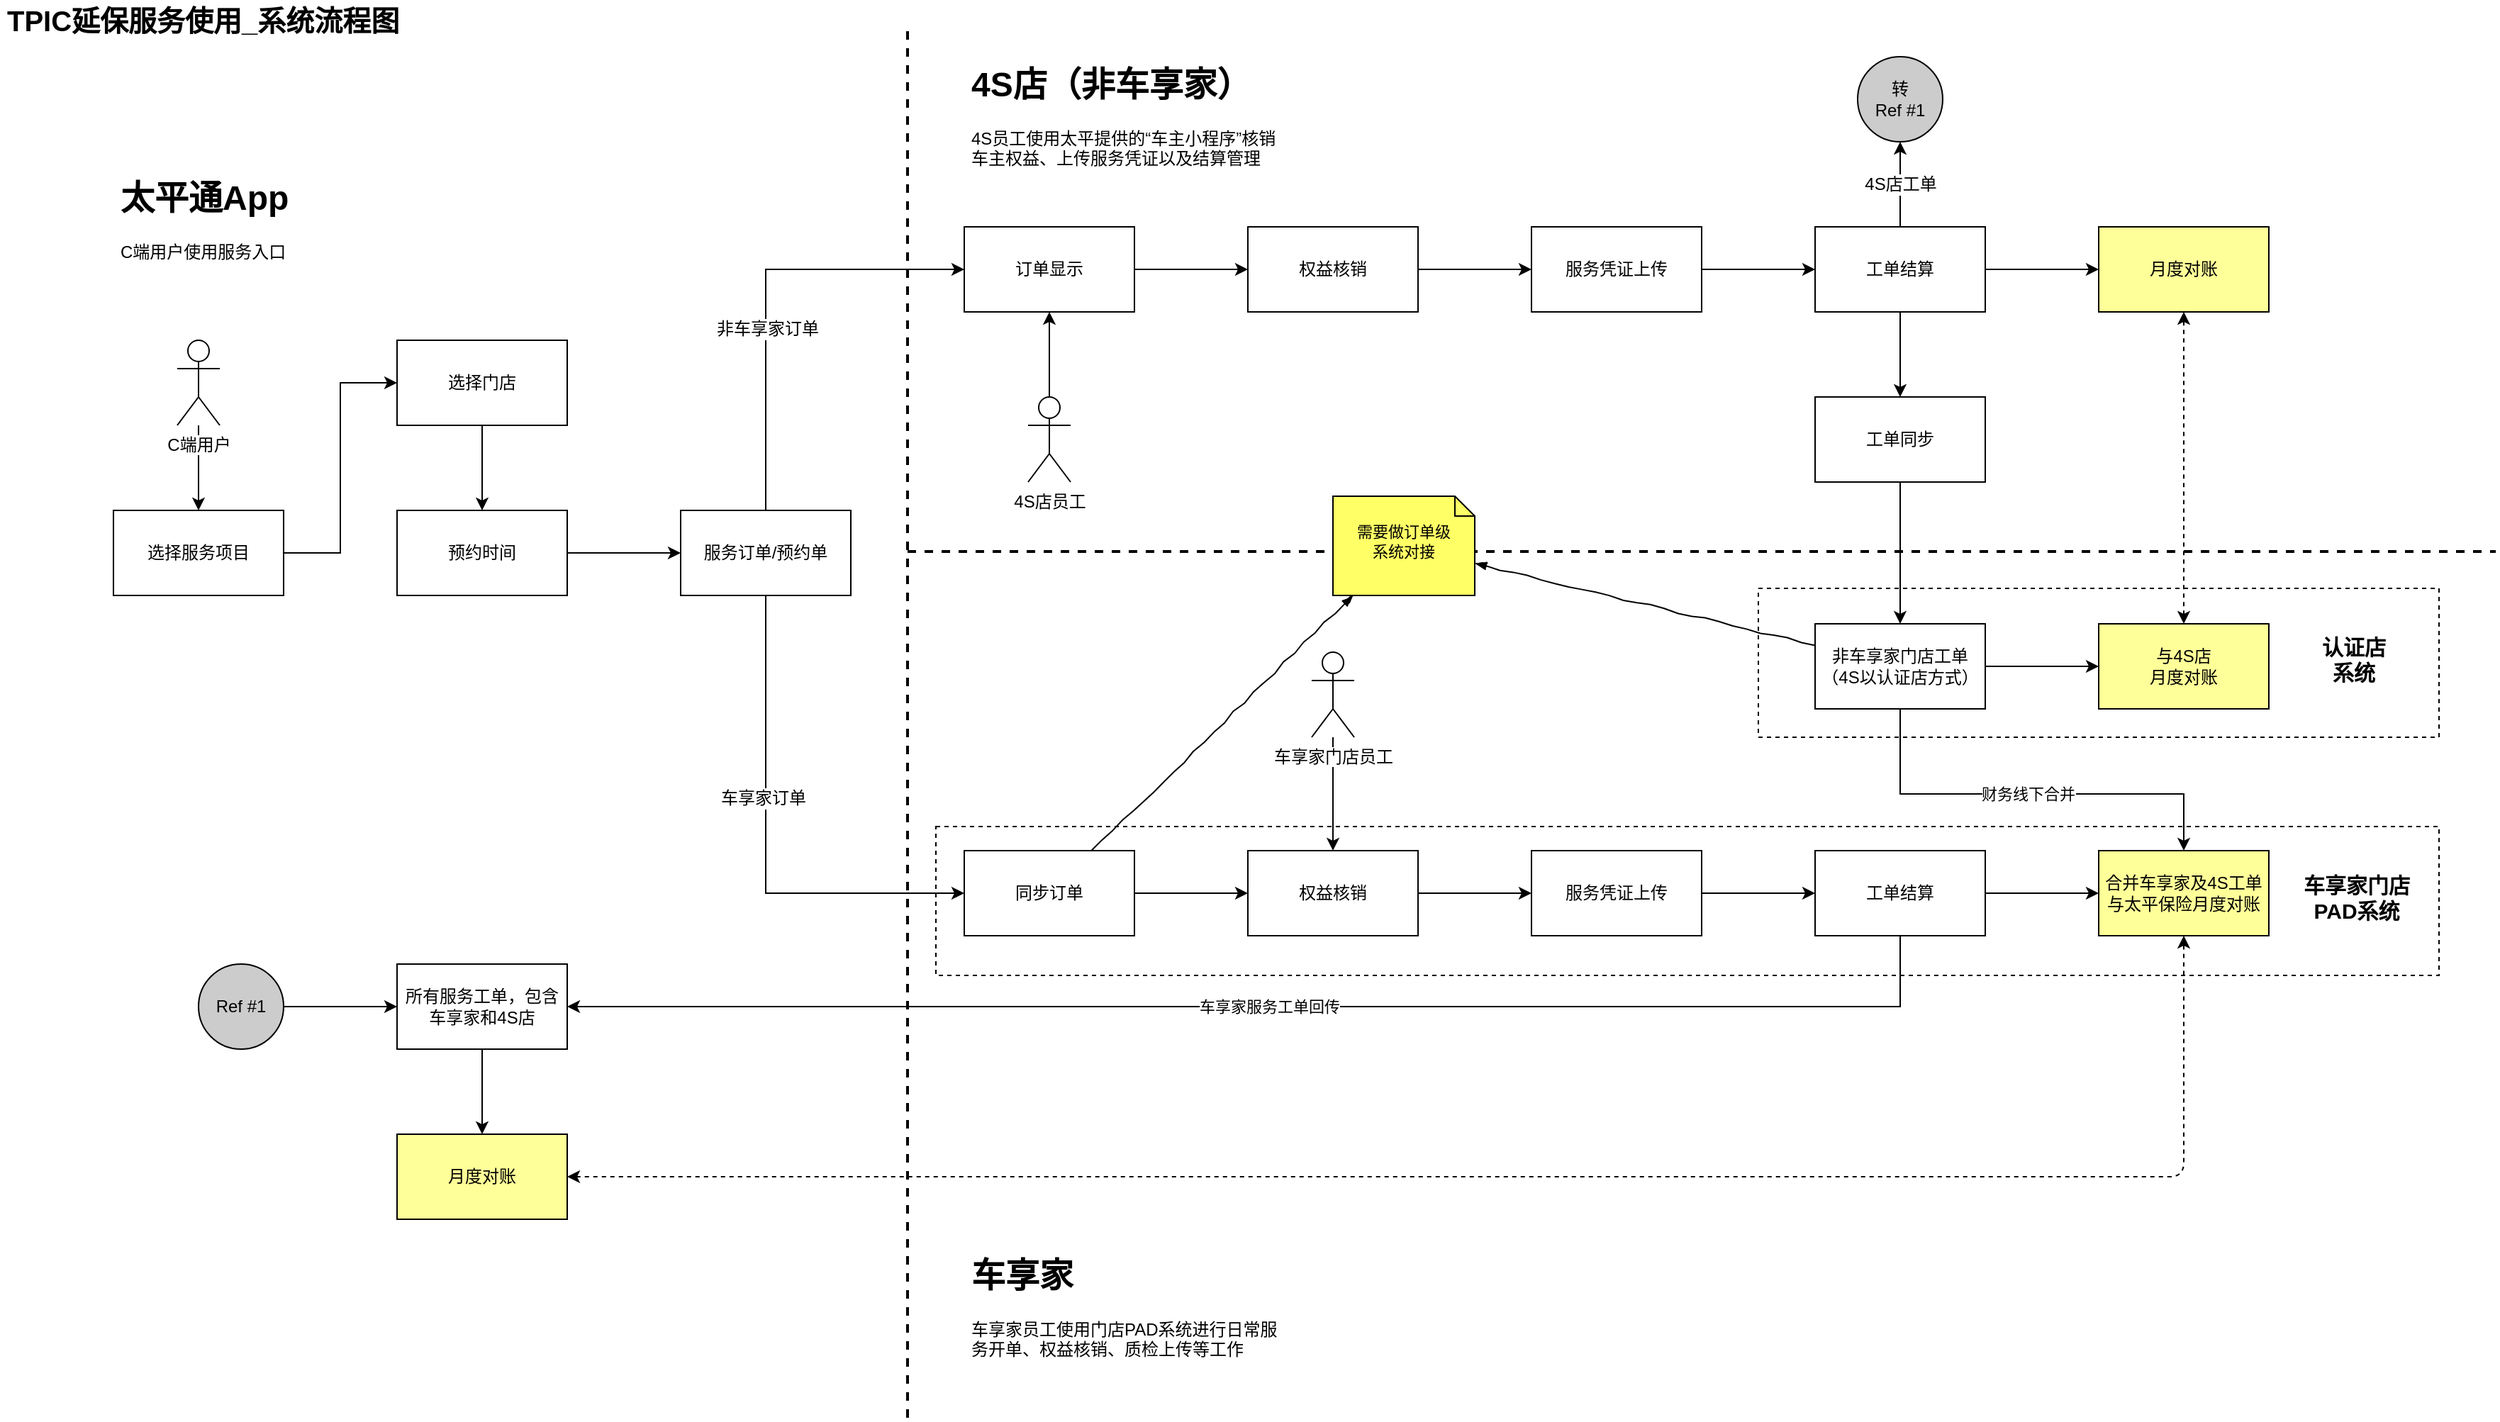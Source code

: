 <mxGraphModel dx="1067" dy="409" grid="1" gridSize="10" guides="1" tooltips="1" connect="1" arrows="1" fold="1" page="1" pageScale="1" pageWidth="827" pageHeight="1169" background="#ffffff"><root><mxCell id="0"/><mxCell id="1" parent="0"/><mxCell id="291" value="" style="whiteSpace=wrap;html=1;strokeWidth=1;fillColor=none;fontSize=12;dashed=1;" parent="1" vertex="1"><mxGeometry x="1240" y="415" width="480" height="105" as="geometry"/></mxCell><mxCell id="294" value="" style="whiteSpace=wrap;html=1;strokeWidth=1;fillColor=none;fontSize=12;dashed=1;" parent="1" vertex="1"><mxGeometry x="660" y="583" width="1060" height="105" as="geometry"/></mxCell><mxCell id="205" value="TPIC延保服务使用_系统流程图" style="text;align=left;fontStyle=1;verticalAlign=middle;spacingLeft=3;spacingRight=3;strokeColor=none;rotatable=0;points=[[0,0.5],[1,0.5]];portConstraint=eastwest;fillColor=#ffffff;fontFamily=Helvetica;fontSize=20;" parent="1" vertex="1"><mxGeometry width="180" height="26" as="geometry"/></mxCell><mxCell id="209" value="" style="edgeStyle=orthogonalEdgeStyle;rounded=0;html=1;jettySize=auto;orthogonalLoop=1;exitX=1;exitY=0.5;entryX=0;entryY=0.5;" parent="1" source="206" target="208" edge="1"><mxGeometry relative="1" as="geometry"><Array as="points"><mxPoint x="240" y="390"/><mxPoint x="240" y="270"/></Array></mxGeometry></mxCell><mxCell id="206" value="选择服务项目" style="rounded=0;whiteSpace=wrap;html=1;" parent="1" vertex="1"><mxGeometry x="80" y="360" width="120" height="60" as="geometry"/></mxCell><mxCell id="211" value="" style="edgeStyle=orthogonalEdgeStyle;rounded=0;html=1;jettySize=auto;orthogonalLoop=1;" parent="1" source="208" target="210" edge="1"><mxGeometry relative="1" as="geometry"/></mxCell><mxCell id="208" value="选择门店" style="rounded=0;whiteSpace=wrap;html=1;" parent="1" vertex="1"><mxGeometry x="280" y="240" width="120" height="60" as="geometry"/></mxCell><mxCell id="218" value="" style="edgeStyle=orthogonalEdgeStyle;rounded=0;html=1;jettySize=auto;orthogonalLoop=1;" parent="1" source="210" target="217" edge="1"><mxGeometry relative="1" as="geometry"/></mxCell><mxCell id="210" value="预约时间" style="rounded=0;whiteSpace=wrap;html=1;" parent="1" vertex="1"><mxGeometry x="280" y="360" width="120" height="60" as="geometry"/></mxCell><mxCell id="224" value="" style="edgeStyle=orthogonalEdgeStyle;rounded=0;html=1;jettySize=auto;orthogonalLoop=1;entryX=0;entryY=0.5;" parent="1" source="217" target="223" edge="1"><mxGeometry relative="1" as="geometry"><mxPoint x="610" y="500" as="targetPoint"/><Array as="points"><mxPoint x="540" y="630"/></Array></mxGeometry></mxCell><mxCell id="229" value="车享家订单" style="text;html=1;resizable=0;points=[];align=center;verticalAlign=middle;labelBackgroundColor=#ffffff;" parent="224" vertex="1" connectable="0"><mxGeometry x="-0.187" y="-2" relative="1" as="geometry"><mxPoint as="offset"/></mxGeometry></mxCell><mxCell id="226" value="" style="edgeStyle=orthogonalEdgeStyle;rounded=0;html=1;jettySize=auto;orthogonalLoop=1;entryX=0;entryY=0.5;" parent="1" source="217" target="225" edge="1"><mxGeometry relative="1" as="geometry"><Array as="points"><mxPoint x="540" y="190"/></Array></mxGeometry></mxCell><mxCell id="227" value="非车享家订单" style="text;html=1;resizable=0;points=[];align=center;verticalAlign=middle;labelBackgroundColor=#ffffff;" parent="226" vertex="1" connectable="0"><mxGeometry x="-0.173" y="-1" relative="1" as="geometry"><mxPoint as="offset"/></mxGeometry></mxCell><mxCell id="217" value="服务订单/预约单" style="rounded=0;whiteSpace=wrap;html=1;" parent="1" vertex="1"><mxGeometry x="480" y="360" width="120" height="60" as="geometry"/></mxCell><mxCell id="236" value="" style="edgeStyle=orthogonalEdgeStyle;rounded=0;html=1;jettySize=auto;orthogonalLoop=1;strokeWidth=1;" parent="1" source="225" target="235" edge="1"><mxGeometry relative="1" as="geometry"/></mxCell><mxCell id="225" value="订单显示" style="rounded=0;whiteSpace=wrap;html=1;" parent="1" vertex="1"><mxGeometry x="680" y="160" width="120" height="60" as="geometry"/></mxCell><mxCell id="239" value="" style="edgeStyle=orthogonalEdgeStyle;rounded=0;html=1;jettySize=auto;orthogonalLoop=1;strokeWidth=1;" parent="1" source="235" target="238" edge="1"><mxGeometry relative="1" as="geometry"/></mxCell><mxCell id="235" value="权益核销" style="rounded=0;whiteSpace=wrap;html=1;" parent="1" vertex="1"><mxGeometry x="880" y="160" width="120" height="60" as="geometry"/></mxCell><mxCell id="241" value="" style="edgeStyle=orthogonalEdgeStyle;rounded=0;html=1;jettySize=auto;orthogonalLoop=1;strokeWidth=1;" parent="1" source="238" target="240" edge="1"><mxGeometry relative="1" as="geometry"/></mxCell><mxCell id="238" value="服务凭证上传" style="rounded=0;whiteSpace=wrap;html=1;" parent="1" vertex="1"><mxGeometry x="1080" y="160" width="120" height="60" as="geometry"/></mxCell><mxCell id="255" value="" style="edgeStyle=orthogonalEdgeStyle;rounded=0;html=1;jettySize=auto;orthogonalLoop=1;" parent="1" source="240" target="249" edge="1"><mxGeometry relative="1" as="geometry"/></mxCell><mxCell id="284" value="4S店工单" style="edgeStyle=orthogonalEdgeStyle;rounded=0;html=1;jettySize=auto;orthogonalLoop=1;fontSize=12;" parent="1" source="240" target="283" edge="1"><mxGeometry relative="1" as="geometry"/></mxCell><mxCell id="240" value="工单结算" style="rounded=0;whiteSpace=wrap;html=1;" parent="1" vertex="1"><mxGeometry x="1280" y="160" width="120" height="60" as="geometry"/></mxCell><mxCell id="254" value="" style="edgeStyle=orthogonalEdgeStyle;rounded=0;html=1;jettySize=auto;orthogonalLoop=1;" parent="1" source="240" target="253" edge="1"><mxGeometry relative="1" as="geometry"><Array as="points"/></mxGeometry></mxCell><mxCell id="257" value="" style="edgeStyle=orthogonalEdgeStyle;rounded=0;html=1;jettySize=auto;orthogonalLoop=1;" parent="1" source="249" target="256" edge="1"><mxGeometry relative="1" as="geometry"/></mxCell><mxCell id="249" value="工单同步" style="rounded=0;whiteSpace=wrap;html=1;" parent="1" vertex="1"><mxGeometry x="1280" y="280" width="120" height="60" as="geometry"/></mxCell><mxCell id="260" value="" style="edgeStyle=orthogonalEdgeStyle;rounded=0;html=1;jettySize=auto;orthogonalLoop=1;" parent="1" source="256" target="259" edge="1"><mxGeometry relative="1" as="geometry"/></mxCell><mxCell id="274" value="财务线下合并" style="edgeStyle=orthogonalEdgeStyle;rounded=0;html=1;jettySize=auto;orthogonalLoop=1;entryX=0.5;entryY=0;exitX=0.5;exitY=1;" parent="1" source="256" target="270" edge="1"><mxGeometry relative="1" as="geometry"><Array as="points"><mxPoint x="1340" y="560"/><mxPoint x="1540" y="560"/></Array></mxGeometry></mxCell><mxCell id="256" value="非车享家门店工单&lt;div&gt;（4S以认证店方式）&lt;/div&gt;" style="rounded=0;whiteSpace=wrap;html=1;" parent="1" vertex="1"><mxGeometry x="1280" y="440" width="120" height="60" as="geometry"/></mxCell><mxCell id="259" value="与4S店&lt;div&gt;月度对账&lt;/div&gt;" style="rounded=0;whiteSpace=wrap;html=1;fillColor=#FFFF99;" parent="1" vertex="1"><mxGeometry x="1480" y="440" width="120" height="60" as="geometry"/></mxCell><mxCell id="253" value="月度对账" style="rounded=0;whiteSpace=wrap;html=1;fillColor=#FFFF99;" parent="1" vertex="1"><mxGeometry x="1480" y="160" width="120" height="60" as="geometry"/></mxCell><mxCell id="244" value="" style="edgeStyle=orthogonalEdgeStyle;rounded=0;html=1;jettySize=auto;orthogonalLoop=1;strokeWidth=1;" parent="1" source="223" target="243" edge="1"><mxGeometry relative="1" as="geometry"/></mxCell><mxCell id="223" value="同步订单" style="rounded=0;whiteSpace=wrap;html=1;" parent="1" vertex="1"><mxGeometry x="680" y="600" width="120" height="60" as="geometry"/></mxCell><mxCell id="248" value="" style="edgeStyle=orthogonalEdgeStyle;rounded=0;html=1;jettySize=auto;orthogonalLoop=1;" parent="1" source="243" target="247" edge="1"><mxGeometry relative="1" as="geometry"/></mxCell><mxCell id="243" value="权益核销" style="rounded=0;whiteSpace=wrap;html=1;" parent="1" vertex="1"><mxGeometry x="880" y="600" width="120" height="60" as="geometry"/></mxCell><mxCell id="269" value="" style="edgeStyle=orthogonalEdgeStyle;rounded=0;html=1;jettySize=auto;orthogonalLoop=1;" parent="1" source="247" target="268" edge="1"><mxGeometry relative="1" as="geometry"/></mxCell><mxCell id="247" value="服务凭证上传" style="rounded=0;whiteSpace=wrap;html=1;" parent="1" vertex="1"><mxGeometry x="1080" y="600" width="120" height="60" as="geometry"/></mxCell><mxCell id="271" value="" style="edgeStyle=orthogonalEdgeStyle;rounded=0;html=1;jettySize=auto;orthogonalLoop=1;" parent="1" source="268" target="270" edge="1"><mxGeometry relative="1" as="geometry"/></mxCell><mxCell id="278" value="车享家服务工单回传" style="edgeStyle=orthogonalEdgeStyle;rounded=0;html=1;jettySize=auto;orthogonalLoop=1;exitX=0.5;exitY=1;entryX=1;entryY=0.5;" parent="1" source="268" target="279" edge="1"><mxGeometry relative="1" as="geometry"><mxPoint x="630" y="720" as="targetPoint"/><Array as="points"><mxPoint x="1340" y="710"/></Array></mxGeometry></mxCell><mxCell id="268" value="工单结算" style="rounded=0;whiteSpace=wrap;html=1;" parent="1" vertex="1"><mxGeometry x="1280" y="600" width="120" height="60" as="geometry"/></mxCell><mxCell id="270" value="&lt;div&gt;合并车享家及4S工单&lt;/div&gt;与太平保险月度&lt;span style=&quot;letter-spacing: 0px&quot;&gt;对账&lt;/span&gt;" style="rounded=0;whiteSpace=wrap;html=1;fillColor=#FFFF99;" parent="1" vertex="1"><mxGeometry x="1480" y="600" width="120" height="60" as="geometry"/></mxCell><mxCell id="216" value="" style="edgeStyle=orthogonalEdgeStyle;rounded=0;html=1;jettySize=auto;orthogonalLoop=1;" parent="1" source="212" target="206" edge="1"><mxGeometry relative="1" as="geometry"/></mxCell><mxCell id="212" value="C端用户" style="shape=umlActor;verticalLabelPosition=bottom;labelBackgroundColor=#ffffff;verticalAlign=top;html=1;" parent="1" vertex="1"><mxGeometry x="125" y="240" width="30" height="60" as="geometry"/></mxCell><mxCell id="230" value="" style="endArrow=none;dashed=1;html=1;strokeWidth=2;" parent="1" edge="1"><mxGeometry width="50" height="50" relative="1" as="geometry"><mxPoint x="640" y="1000" as="sourcePoint"/><mxPoint x="640" y="20" as="targetPoint"/></mxGeometry></mxCell><mxCell id="231" value="" style="endArrow=none;dashed=1;html=1;strokeWidth=2;" parent="1" edge="1"><mxGeometry width="50" height="50" relative="1" as="geometry"><mxPoint x="640" y="389" as="sourcePoint"/><mxPoint x="1760" y="389" as="targetPoint"/></mxGeometry></mxCell><mxCell id="232" value="&lt;h1&gt;太平通App&lt;/h1&gt;&lt;p&gt;C端用户使用服务入口&lt;/p&gt;" style="text;html=1;strokeColor=none;fillColor=none;spacing=5;spacingTop=-20;whiteSpace=wrap;overflow=hidden;rounded=0;" parent="1" vertex="1"><mxGeometry x="80" y="120" width="190" height="80" as="geometry"/></mxCell><mxCell id="233" value="&lt;h1&gt;4S店（非车享家）&lt;/h1&gt;&lt;p&gt;4S员工使用太平提供的“车主小程序”核销车主权益、上传服务凭证以及结算管理&lt;/p&gt;" style="text;html=1;strokeColor=none;fillColor=none;spacing=5;spacingTop=-20;whiteSpace=wrap;overflow=hidden;rounded=0;" parent="1" vertex="1"><mxGeometry x="680" y="40" width="230" height="80" as="geometry"/></mxCell><mxCell id="234" value="&lt;h1&gt;车享家&lt;/h1&gt;&lt;p&gt;车享家员工使用门店PAD系统进行日常服务开单、权益核销、质检上传等工作&lt;/p&gt;" style="text;html=1;strokeColor=none;fillColor=none;spacing=5;spacingTop=-20;whiteSpace=wrap;overflow=hidden;rounded=0;" parent="1" vertex="1"><mxGeometry x="680" y="880" width="230" height="80" as="geometry"/></mxCell><mxCell id="245" value="" style="rounded=0;comic=1;strokeWidth=1;endArrow=blockThin;html=1;fontFamily=Comic Sans MS;fontStyle=1;" parent="1" source="223" target="246" edge="1"><mxGeometry width="50" height="50" relative="1" as="geometry"><mxPoint x="570" y="650" as="sourcePoint"/><mxPoint x="620" y="600" as="targetPoint"/></mxGeometry></mxCell><mxCell id="246" value="需要做订单级&lt;div&gt;系统对接&lt;/div&gt;" style="shape=note;whiteSpace=wrap;html=1;size=14;verticalAlign=middle;align=center;spacingTop=-6;fillColor=#FFFF66;fontSize=11;fontFamily=Helvetica;" parent="1" vertex="1"><mxGeometry x="940" y="350" width="100" height="70" as="geometry"/></mxCell><mxCell id="261" value="" style="endArrow=classic;startArrow=classic;html=1;dashed=1;" parent="1" source="259" target="253" edge="1"><mxGeometry width="50" height="50" relative="1" as="geometry"><mxPoint x="1670" y="430" as="sourcePoint"/><mxPoint x="1720" y="380" as="targetPoint"/><Array as="points"/></mxGeometry></mxCell><mxCell id="277" value="月度对账" style="rounded=0;whiteSpace=wrap;html=1;fillColor=#FFFF99;" parent="1" vertex="1"><mxGeometry x="280" y="800" width="120" height="60" as="geometry"/></mxCell><mxCell id="289" value="" style="edgeStyle=orthogonalEdgeStyle;rounded=0;html=1;jettySize=auto;orthogonalLoop=1;fontSize=12;" parent="1" source="279" target="277" edge="1"><mxGeometry relative="1" as="geometry"/></mxCell><mxCell id="279" value="所有服务工单，包含车享家和4S店" style="rounded=0;whiteSpace=wrap;html=1;" parent="1" vertex="1"><mxGeometry x="280" y="680" width="120" height="60" as="geometry"/></mxCell><mxCell id="283" value="转&lt;div&gt;Ref #1&lt;/div&gt;" style="shape=mxgraph.flowchart.on-page_reference;whiteSpace=wrap;html=1;fillColor=#CCCCCC;strokeColor=#000000;strokeWidth=1;fontSize=12;" parent="1" vertex="1"><mxGeometry x="1310" y="40" width="60" height="60" as="geometry"/></mxCell><mxCell id="288" value="" style="edgeStyle=orthogonalEdgeStyle;rounded=0;html=1;jettySize=auto;orthogonalLoop=1;fontSize=12;" parent="1" source="287" target="279" edge="1"><mxGeometry relative="1" as="geometry"/></mxCell><mxCell id="287" value="Ref #1" style="shape=mxgraph.flowchart.on-page_reference;whiteSpace=wrap;html=1;fillColor=#CCCCCC;strokeColor=#000000;strokeWidth=1;fontSize=12;" parent="1" vertex="1"><mxGeometry x="140" y="680" width="60" height="60" as="geometry"/></mxCell><mxCell id="290" value="" style="endArrow=classic;startArrow=classic;html=1;dashed=1;entryX=0.5;entryY=1;exitX=1;exitY=0.5;" parent="1" source="277" target="270" edge="1"><mxGeometry width="50" height="50" relative="1" as="geometry"><mxPoint x="880" y="870" as="sourcePoint"/><mxPoint x="1490" y="730" as="targetPoint"/><Array as="points"><mxPoint x="1540" y="830"/></Array></mxGeometry></mxCell><mxCell id="292" value="&lt;b&gt;认证店系统&lt;/b&gt;" style="text;html=1;strokeColor=none;fillColor=none;align=center;verticalAlign=middle;whiteSpace=wrap;rounded=0;dashed=1;fontSize=15;" parent="1" vertex="1"><mxGeometry x="1630" y="455" width="60" height="20" as="geometry"/></mxCell><mxCell id="293" value="&lt;b&gt;车享家门店PAD系统&lt;/b&gt;" style="text;html=1;strokeColor=none;fillColor=none;align=center;verticalAlign=middle;whiteSpace=wrap;rounded=0;dashed=1;fontSize=15;" parent="1" vertex="1"><mxGeometry x="1617" y="623" width="90" height="20" as="geometry"/></mxCell><mxCell id="306" value="" style="edgeStyle=orthogonalEdgeStyle;rounded=0;html=1;jettySize=auto;orthogonalLoop=1;fontSize=15;" parent="1" source="300" target="225" edge="1"><mxGeometry relative="1" as="geometry"/></mxCell><mxCell id="300" value="4S店员工" style="shape=umlActor;verticalLabelPosition=bottom;labelBackgroundColor=#ffffff;verticalAlign=top;html=1;" parent="1" vertex="1"><mxGeometry x="725" y="280" width="30" height="60" as="geometry"/></mxCell><mxCell id="311" value="" style="edgeStyle=orthogonalEdgeStyle;rounded=0;html=1;jettySize=auto;orthogonalLoop=1;fontSize=15;" parent="1" source="309" target="243" edge="1"><mxGeometry relative="1" as="geometry"/></mxCell><mxCell id="309" value="车享家门店员工" style="shape=umlActor;verticalLabelPosition=bottom;labelBackgroundColor=#ffffff;verticalAlign=top;html=1;" parent="1" vertex="1"><mxGeometry x="925" y="460" width="30" height="60" as="geometry"/></mxCell><mxCell id="312" value="" style="rounded=0;comic=1;strokeWidth=1;endArrow=blockThin;html=1;fontFamily=Comic Sans MS;fontStyle=1;" parent="1" source="256" target="246" edge="1"><mxGeometry width="50" height="50" relative="1" as="geometry"><mxPoint x="1110" y="480" as="sourcePoint"/><mxPoint x="964.286" y="430" as="targetPoint"/></mxGeometry></mxCell></root></mxGraphModel>